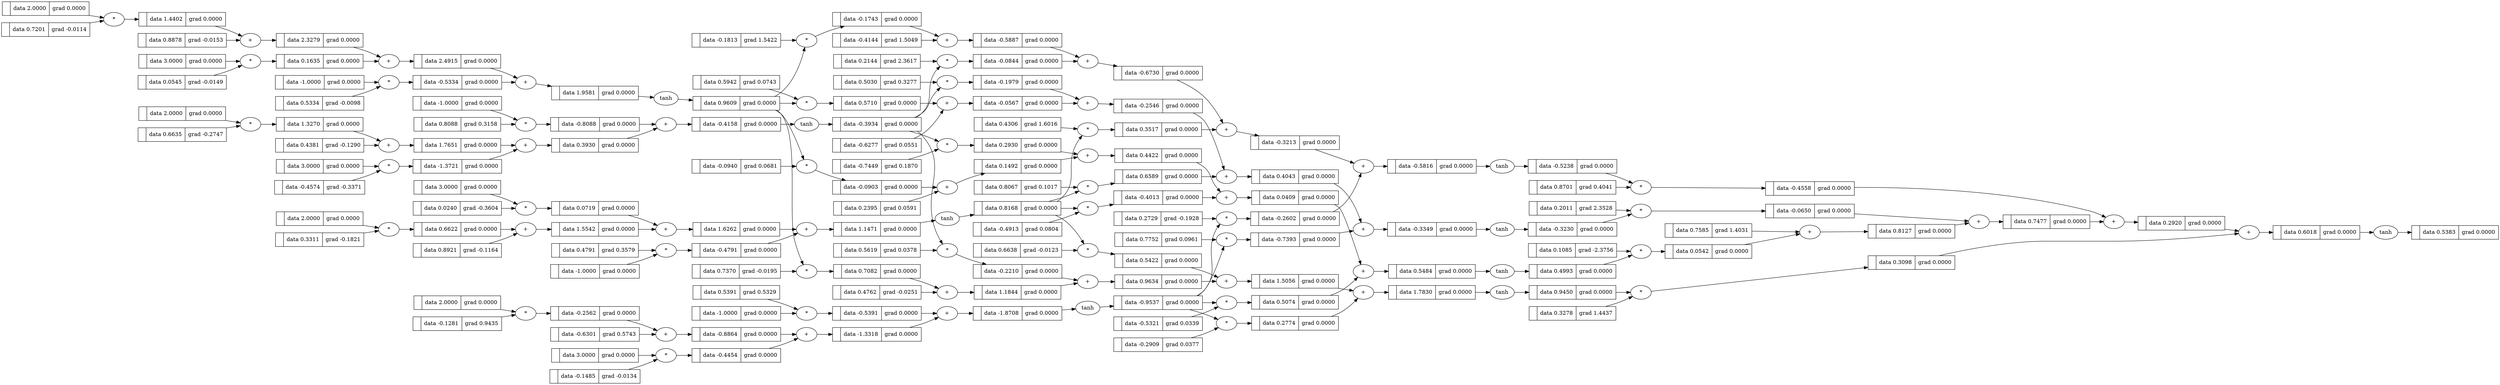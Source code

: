 digraph {
	graph [rankdir=LR]
	139766190653520 [label="{  | data -0.1485 | grad -0.0134 }" shape=record]
	139766190653584 [label="{  | data 0.5391 | grad 0.5329 }" shape=record]
	139766191063184 [label="{  | data -0.2602 | grad 0.0000 }" shape=record]
	"139766191063184*" [label="*"]
	"139766191063184*" -> 139766191063184
	139766190653648 [label="{  | data -0.6301 | grad 0.5743 }" shape=record]
	139766191063312 [label="{  | data -0.5816 | grad 0.0000 }" shape=record]
	"139766191063312+" [label="+"]
	"139766191063312+" -> 139766191063312
	139766191063376 [label="{  | data -0.5238 | grad 0.0000 }" shape=record]
	"139766191063376tanh" [label=tanh]
	"139766191063376tanh" -> 139766191063376
	139766190653968 [label="{  | data -0.0940 | grad 0.0681 }" shape=record]
	139766191063568 [label="{  | data 0.7082 | grad 0.0000 }" shape=record]
	"139766191063568*" [label="*"]
	"139766191063568*" -> 139766191063568
	139766190654032 [label="{  | data -0.7449 | grad 0.1870 }" shape=record]
	139766190654096 [label="{  | data -0.4913 | grad 0.0804 }" shape=record]
	139766191063696 [label="{  | data 1.1844 | grad 0.0000 }" shape=record]
	"139766191063696+" [label="+"]
	"139766191063696+" -> 139766191063696
	139766190654160 [label="{  | data -0.5321 | grad 0.0339 }" shape=record]
	139766190654224 [label="{  | data 0.2395 | grad 0.0591 }" shape=record]
	139766191063824 [label="{  | data -0.2210 | grad 0.0000 }" shape=record]
	"139766191063824*" [label="*"]
	"139766191063824*" -> 139766191063824
	139766190973776 [label="{  | data 2.0000 | grad 0.0000 }" shape=record]
	139766191063952 [label="{  | data 0.9634 | grad 0.0000 }" shape=record]
	"139766191063952+" [label="+"]
	"139766191063952+" -> 139766191063952
	139766190973904 [label="{  | data 1.4402 | grad 0.0000 }" shape=record]
	"139766190973904*" [label="*"]
	"139766190973904*" -> 139766190973904
	139766190654416 [label="{  | data 0.5942 | grad 0.0743 }" shape=record]
	139766190654480 [label="{  | data 0.5030 | grad 0.3277 }" shape=record]
	139766191064080 [label="{  | data 0.5422 | grad 0.0000 }" shape=record]
	"139766191064080*" [label="*"]
	"139766191064080*" -> 139766191064080
	139766190974032 [label="{  | data 2.3279 | grad 0.0000 }" shape=record]
	"139766190974032+" [label="+"]
	"139766190974032+" -> 139766190974032
	139766190654544 [label="{  | data 0.8067 | grad 0.1017 }" shape=record]
	139766190974096 [label="{  | data 3.0000 | grad 0.0000 }" shape=record]
	139766190654608 [label="{  | data 0.7752 | grad 0.0961 }" shape=record]
	139766191064208 [label="{  | data 1.5056 | grad 0.0000 }" shape=record]
	"139766191064208+" [label="+"]
	"139766191064208+" -> 139766191064208
	139766190654672 [label="{  | data -0.6277 | grad 0.0551 }" shape=record]
	139766190974224 [label="{  | data 0.1635 | grad 0.0000 }" shape=record]
	"139766190974224*" [label="*"]
	"139766190974224*" -> 139766190974224
	139766191064336 [label="{  | data 0.2774 | grad 0.0000 }" shape=record]
	"139766191064336*" [label="*"]
	"139766191064336*" -> 139766191064336
	139766190974352 [label="{  | data 2.4915 | grad 0.0000 }" shape=record]
	"139766190974352+" [label="+"]
	"139766190974352+" -> 139766190974352
	139766190654864 [label="{  | data -0.1813 | grad 1.5422 }" shape=record]
	139766191064464 [label="{  | data 1.7830 | grad 0.0000 }" shape=record]
	"139766191064464+" [label="+"]
	"139766191064464+" -> 139766191064464
	139766190974416 [label="{  | data -1.0000 | grad 0.0000 }" shape=record]
	139766190654928 [label="{  | data 0.2144 | grad 2.3617 }" shape=record]
	139766191064528 [label="{  | data 0.9450 | grad 0.0000 }" shape=record]
	"139766191064528tanh" [label=tanh]
	"139766191064528tanh" -> 139766191064528
	139766190654992 [label="{  | data 0.4306 | grad 1.6016 }" shape=record]
	139766190655056 [label="{  | data 0.2729 | grad -0.1928 }" shape=record]
	139766191064720 [label="{  | data 0.0542 | grad 0.0000 }" shape=record]
	"139766191064720*" [label="*"]
	"139766191064720*" -> 139766191064720
	139766190974608 [label="{  | data 1.9581 | grad 0.0000 }" shape=record]
	"139766190974608+" [label="+"]
	"139766190974608+" -> 139766190974608
	139766190655120 [label="{  | data -0.4144 | grad 1.5049 }" shape=record]
	139766190974672 [label="{  | data 0.9609 | grad 0.0000 }" shape=record]
	"139766190974672tanh" [label=tanh]
	"139766190974672tanh" -> 139766190974672
	139766191064848 [label="{  | data 0.8127 | grad 0.0000 }" shape=record]
	"139766191064848+" [label="+"]
	"139766191064848+" -> 139766191064848
	139766190974736 [label="{  | data -0.5334 | grad 0.0000 }" shape=record]
	"139766190974736*" [label="*"]
	"139766190974736*" -> 139766190974736
	139766190655312 [label="{  | data 0.7370 | grad -0.0195 }" shape=record]
	139766190974864 [label="{  | data 2.0000 | grad 0.0000 }" shape=record]
	139766191064976 [label="{  | data -0.0650 | grad 0.0000 }" shape=record]
	"139766191064976*" [label="*"]
	"139766191064976*" -> 139766191064976
	139766190655376 [label="{  | data 0.5619 | grad 0.0378 }" shape=record]
	139766190655440 [label="{  | data 0.6638 | grad -0.0123 }" shape=record]
	139766191065104 [label="{  | data 0.7477 | grad 0.0000 }" shape=record]
	"139766191065104+" [label="+"]
	"139766191065104+" -> 139766191065104
	139766190974992 [label="{  | data 1.3270 | grad 0.0000 }" shape=record]
	"139766190974992*" [label="*"]
	"139766190974992*" -> 139766190974992
	139766190655504 [label="{  | data -0.2909 | grad 0.0377 }" shape=record]
	139766190655568 [label="{  | data 0.4762 | grad -0.0251 }" shape=record]
	139766190975120 [label="{  | data 1.7651 | grad 0.0000 }" shape=record]
	"139766190975120+" [label="+"]
	"139766190975120+" -> 139766190975120
	139766191065232 [label="{  | data -0.4558 | grad 0.0000 }" shape=record]
	"139766191065232*" [label="*"]
	"139766191065232*" -> 139766191065232
	139766190975184 [label="{  | data 3.0000 | grad 0.0000 }" shape=record]
	139766191065360 [label="{  | data 0.2920 | grad 0.0000 }" shape=record]
	"139766191065360+" [label="+"]
	"139766191065360+" -> 139766191065360
	139766190975312 [label="{  | data -1.3721 | grad 0.0000 }" shape=record]
	"139766190975312*" [label="*"]
	"139766190975312*" -> 139766190975312
	139766190655888 [label="{  | data 0.1085 | grad -2.3756 }" shape=record]
	139766191065488 [label="{  | data 0.3098 | grad 0.0000 }" shape=record]
	"139766191065488*" [label="*"]
	"139766191065488*" -> 139766191065488
	139766190975440 [label="{  | data 0.3930 | grad 0.0000 }" shape=record]
	"139766190975440+" [label="+"]
	"139766190975440+" -> 139766190975440
	139766190655952 [label="{  | data 0.2011 | grad 2.3528 }" shape=record]
	139766191065616 [label="{  | data 0.6018 | grad 0.0000 }" shape=record]
	"139766191065616+" [label="+"]
	"139766191065616+" -> 139766191065616
	139766190975504 [label="{  | data -1.0000 | grad 0.0000 }" shape=record]
	139766190656016 [label="{  | data 0.8701 | grad 0.4041 }" shape=record]
	139766191065680 [label="{  | data 0.5383 | grad 0.0000 }" shape=record]
	"139766191065680tanh" [label=tanh]
	"139766191065680tanh" -> 139766191065680
	139766190656080 [label="{  | data 0.3278 | grad 1.4437 }" shape=record]
	139766190656144 [label="{  | data 0.7585 | grad 1.4031 }" shape=record]
	139766190975632 [label="{  | data -0.8088 | grad 0.0000 }" shape=record]
	"139766190975632*" [label="*"]
	"139766190975632*" -> 139766190975632
	139766190975760 [label="{  | data -0.4158 | grad 0.0000 }" shape=record]
	"139766190975760+" [label="+"]
	"139766190975760+" -> 139766190975760
	139766190975824 [label="{  | data -0.3934 | grad 0.0000 }" shape=record]
	"139766190975824tanh" [label=tanh]
	"139766190975824tanh" -> 139766190975824
	139766190975952 [label="{  | data 2.0000 | grad 0.0000 }" shape=record]
	139766190976080 [label="{  | data 0.6622 | grad 0.0000 }" shape=record]
	"139766190976080*" [label="*"]
	"139766190976080*" -> 139766190976080
	139766190976208 [label="{  | data 1.5542 | grad 0.0000 }" shape=record]
	"139766190976208+" [label="+"]
	"139766190976208+" -> 139766190976208
	139766190976272 [label="{  | data 3.0000 | grad 0.0000 }" shape=record]
	139766190976400 [label="{  | data 0.0719 | grad 0.0000 }" shape=record]
	"139766190976400*" [label="*"]
	"139766190976400*" -> 139766190976400
	139766190976528 [label="{  | data 1.6262 | grad 0.0000 }" shape=record]
	"139766190976528+" [label="+"]
	"139766190976528+" -> 139766190976528
	139766190976592 [label="{  | data -1.0000 | grad 0.0000 }" shape=record]
	139766190976720 [label="{  | data -0.4791 | grad 0.0000 }" shape=record]
	"139766190976720*" [label="*"]
	"139766190976720*" -> 139766190976720
	139766190976848 [label="{  | data 1.1471 | grad 0.0000 }" shape=record]
	"139766190976848+" [label="+"]
	"139766190976848+" -> 139766190976848
	139766190976912 [label="{  | data 0.8168 | grad 0.0000 }" shape=record]
	"139766190976912tanh" [label=tanh]
	"139766190976912tanh" -> 139766190976912
	139766190977040 [label="{  | data 2.0000 | grad 0.0000 }" shape=record]
	139766190977168 [label="{  | data -0.2562 | grad 0.0000 }" shape=record]
	"139766190977168*" [label="*"]
	"139766190977168*" -> 139766190977168
	139766190977296 [label="{  | data -0.8864 | grad 0.0000 }" shape=record]
	"139766190977296+" [label="+"]
	"139766190977296+" -> 139766190977296
	139766190981072 [label="{  | data -0.3213 | grad 0.0000 }" shape=record]
	"139766190981072+" [label="+"]
	"139766190981072+" -> 139766190981072
	139766190977360 [label="{  | data 3.0000 | grad 0.0000 }" shape=record]
	139766190977488 [label="{  | data -0.4454 | grad 0.0000 }" shape=record]
	"139766190977488*" [label="*"]
	"139766190977488*" -> 139766190977488
	139766190977616 [label="{  | data -1.3318 | grad 0.0000 }" shape=record]
	"139766190977616+" [label="+"]
	"139766190977616+" -> 139766190977616
	139766190977680 [label="{  | data -1.0000 | grad 0.0000 }" shape=record]
	139766190977808 [label="{  | data -0.5391 | grad 0.0000 }" shape=record]
	"139766190977808*" [label="*"]
	"139766190977808*" -> 139766190977808
	139766190977936 [label="{  | data -1.8708 | grad 0.0000 }" shape=record]
	"139766190977936+" [label="+"]
	"139766190977936+" -> 139766190977936
	139766190978000 [label="{  | data -0.9537 | grad 0.0000 }" shape=record]
	"139766190978000tanh" [label=tanh]
	"139766190978000tanh" -> 139766190978000
	139766190978192 [label="{  | data -0.0903 | grad 0.0000 }" shape=record]
	"139766190978192*" [label="*"]
	"139766190978192*" -> 139766190978192
	139766190978320 [label="{  | data 0.1492 | grad 0.0000 }" shape=record]
	"139766190978320+" [label="+"]
	"139766190978320+" -> 139766190978320
	139766190978448 [label="{  | data 0.2930 | grad 0.0000 }" shape=record]
	"139766190978448*" [label="*"]
	"139766190978448*" -> 139766190978448
	139766190978576 [label="{  | data 0.4422 | grad 0.0000 }" shape=record]
	"139766190978576+" [label="+"]
	"139766190978576+" -> 139766190978576
	139766190978704 [label="{  | data -0.4013 | grad 0.0000 }" shape=record]
	"139766190978704*" [label="*"]
	"139766190978704*" -> 139766190978704
	139766190978832 [label="{  | data 0.0409 | grad 0.0000 }" shape=record]
	"139766190978832+" [label="+"]
	"139766190978832+" -> 139766190978832
	139766190978896 [label="{  | data 0.5074 | grad 0.0000 }" shape=record]
	"139766190978896*" [label="*"]
	"139766190978896*" -> 139766190978896
	139766190979024 [label="{  | data 0.5484 | grad 0.0000 }" shape=record]
	"139766190979024+" [label="+"]
	"139766190979024+" -> 139766190979024
	139766190979088 [label="{  | data 0.4993 | grad 0.0000 }" shape=record]
	"139766190979088tanh" [label=tanh]
	"139766190979088tanh" -> 139766190979088
	139766190979280 [label="{  | data 0.5710 | grad 0.0000 }" shape=record]
	"139766190979280*" [label="*"]
	"139766190979280*" -> 139766190979280
	139766190979408 [label="{  | data -0.0567 | grad 0.0000 }" shape=record]
	"139766190979408+" [label="+"]
	"139766190979408+" -> 139766190979408
	139766190586256 [label="{  | data 0.0545 | grad -0.0149 }" shape=record]
	139766190979536 [label="{  | data -0.1979 | grad 0.0000 }" shape=record]
	"139766190979536*" [label="*"]
	"139766190979536*" -> 139766190979536
	139766190979664 [label="{  | data -0.2546 | grad 0.0000 }" shape=record]
	"139766190979664+" [label="+"]
	"139766190979664+" -> 139766190979664
	139766190586576 [label="{  | data 0.7201 | grad -0.0114 }" shape=record]
	139766190979792 [label="{  | data 0.6589 | grad 0.0000 }" shape=record]
	"139766190979792*" [label="*"]
	"139766190979792*" -> 139766190979792
	139766190979920 [label="{  | data 0.4043 | grad 0.0000 }" shape=record]
	"139766190979920+" [label="+"]
	"139766190979920+" -> 139766190979920
	139766190586832 [label="{  | data 0.5334 | grad -0.0098 }" shape=record]
	139766190980048 [label="{  | data -0.7393 | grad 0.0000 }" shape=record]
	"139766190980048*" [label="*"]
	"139766190980048*" -> 139766190980048
	139766190586896 [label="{  | data 0.8878 | grad -0.0153 }" shape=record]
	139766190980176 [label="{  | data -0.3349 | grad 0.0000 }" shape=record]
	"139766190980176+" [label="+"]
	"139766190980176+" -> 139766190980176
	139766190980240 [label="{  | data -0.3230 | grad 0.0000 }" shape=record]
	"139766190980240tanh" [label=tanh]
	"139766190980240tanh" -> 139766190980240
	139766190587088 [label="{  | data 0.6635 | grad -0.2747 }" shape=record]
	139766190587152 [label="{  | data -0.4574 | grad -0.3371 }" shape=record]
	139766190587216 [label="{  | data 0.8088 | grad 0.3158 }" shape=record]
	139766190980432 [label="{  | data -0.1743 | grad 0.0000 }" shape=record]
	"139766190980432*" [label="*"]
	"139766190980432*" -> 139766190980432
	139766190587280 [label="{  | data 0.4381 | grad -0.1290 }" shape=record]
	139766190980560 [label="{  | data -0.5887 | grad 0.0000 }" shape=record]
	"139766190980560+" [label="+"]
	"139766190980560+" -> 139766190980560
	139766190587472 [label="{  | data 0.3311 | grad -0.1821 }" shape=record]
	139766190980688 [label="{  | data -0.0844 | grad 0.0000 }" shape=record]
	"139766190980688*" [label="*"]
	"139766190980688*" -> 139766190980688
	139766190587536 [label="{  | data 0.0240 | grad -0.3604 }" shape=record]
	139766190587600 [label="{  | data 0.4791 | grad 0.3579 }" shape=record]
	139766190980816 [label="{  | data -0.6730 | grad 0.0000 }" shape=record]
	"139766190980816+" [label="+"]
	"139766190980816+" -> 139766190980816
	139766190587664 [label="{  | data 0.8921 | grad -0.1164 }" shape=record]
	139766190980944 [label="{  | data 0.3517 | grad 0.0000 }" shape=record]
	"139766190980944*" [label="*"]
	"139766190980944*" -> 139766190980944
	139766190587856 [label="{  | data -0.1281 | grad 0.9435 }" shape=record]
	139766191064720 -> "139766191064848+"
	139766191063952 -> "139766191064208+"
	139766190653648 -> "139766190977296+"
	139766190975120 -> "139766190975440+"
	139766190974672 -> "139766190979280*"
	139766190974992 -> "139766190975120+"
	139766190975824 -> "139766190979536*"
	139766190978000 -> "139766191064336*"
	139766191065360 -> "139766191065616+"
	139766190976528 -> "139766190976848+"
	139766190976912 -> "139766191064080*"
	139766190979664 -> "139766190979920+"
	139766190974608 -> "139766190974672tanh"
	139766190974032 -> "139766190974352+"
	139766190653584 -> "139766190977808*"
	139766190978448 -> "139766190978576+"
	139766190976912 -> "139766190980944*"
	139766190655888 -> "139766191064720*"
	139766190980944 -> "139766190981072+"
	139766190587088 -> "139766190974992*"
	139766190975952 -> "139766190976080*"
	139766190980560 -> "139766190980816+"
	139766190654416 -> "139766190979280*"
	139766190978000 -> "139766190978896*"
	139766190656144 -> "139766191064848+"
	139766190975440 -> "139766190975760+"
	139766190978576 -> "139766190978832+"
	139766190979024 -> "139766190979088tanh"
	139766190978896 -> "139766190979024+"
	139766190977360 -> "139766190977488*"
	139766190654160 -> "139766190978896*"
	139766190654672 -> "139766190979408+"
	139766191064336 -> "139766191064464+"
	139766190978320 -> "139766190978576+"
	139766190587152 -> "139766190975312*"
	139766190981072 -> "139766191063312+"
	139766190976208 -> "139766190976528+"
	139766191063824 -> "139766191063952+"
	139766190974352 -> "139766190974608+"
	139766190976592 -> "139766190976720*"
	139766190977616 -> "139766190977936+"
	139766191065232 -> "139766191065360+"
	139766190655504 -> "139766191064336*"
	139766190976912 -> "139766190978704*"
	139766190977488 -> "139766190977616+"
	139766190977040 -> "139766190977168*"
	139766190587280 -> "139766190975120+"
	139766190975504 -> "139766190975632*"
	139766190978832 -> "139766190979024+"
	139766190980432 -> "139766190980560+"
	139766190654096 -> "139766190978704*"
	139766190974672 -> "139766191063568*"
	139766190975824 -> "139766191063824*"
	139766190979088 -> "139766191064720*"
	139766191064976 -> "139766191065104+"
	139766190980240 -> "139766191064976*"
	139766190974672 -> "139766190980432*"
	139766190975824 -> "139766190980688*"
	139766190587216 -> "139766190975632*"
	139766190586256 -> "139766190974224*"
	139766190979920 -> "139766190980176+"
	139766190978000 -> "139766191063184*"
	139766190978192 -> "139766190978320+"
	139766191064464 -> "139766191064528tanh"
	139766190980816 -> "139766190981072+"
	139766190975184 -> "139766190975312*"
	139766190654992 -> "139766190980944*"
	139766190974736 -> "139766190974608+"
	139766190979536 -> "139766190979664+"
	139766190976080 -> "139766190976208+"
	139766190654864 -> "139766190980432*"
	139766190587472 -> "139766190976080*"
	139766190654928 -> "139766190980688*"
	139766190975760 -> "139766190975824tanh"
	139766190980176 -> "139766190980240tanh"
	139766191064848 -> "139766191065104+"
	139766190974096 -> "139766190974224*"
	139766190980048 -> "139766190980176+"
	139766190655440 -> "139766191064080*"
	139766190655376 -> "139766191063824*"
	139766190973904 -> "139766190974032+"
	139766190655056 -> "139766191063184*"
	139766190654032 -> "139766190978448*"
	139766190655568 -> "139766191063696+"
	139766191063696 -> "139766191063952+"
	139766191064208 -> "139766191064464+"
	139766190975312 -> "139766190975440+"
	139766190654224 -> "139766190978320+"
	139766190973776 -> "139766190973904*"
	139766191065616 -> "139766191065680tanh"
	139766190976272 -> "139766190976400*"
	139766190653520 -> "139766190977488*"
	139766190977296 -> "139766190977616+"
	139766191065104 -> "139766191065360+"
	139766190976848 -> "139766190976912tanh"
	139766190976720 -> "139766190976848+"
	139766190979408 -> "139766190979664+"
	139766190977680 -> "139766190977808*"
	139766190974224 -> "139766190974352+"
	139766190980688 -> "139766190980816+"
	139766190586832 -> "139766190974736*"
	139766190978000 -> "139766190980048*"
	139766190976912 -> "139766190979792*"
	139766190977168 -> "139766190977296+"
	139766190975632 -> "139766190975760+"
	139766190587664 -> "139766190976208+"
	139766190586576 -> "139766190973904*"
	139766190656016 -> "139766191065232*"
	139766191063312 -> "139766191063376tanh"
	139766190656080 -> "139766191065488*"
	139766191063184 -> "139766191063312+"
	139766190654608 -> "139766190980048*"
	139766190587600 -> "139766190976720*"
	139766190655952 -> "139766191064976*"
	139766191064080 -> "139766191064208+"
	139766191063376 -> "139766191065232*"
	139766191064528 -> "139766191065488*"
	139766190655120 -> "139766190980560+"
	139766190655312 -> "139766191063568*"
	139766190654480 -> "139766190979536*"
	139766190654544 -> "139766190979792*"
	139766190974672 -> "139766190978192*"
	139766190975824 -> "139766190978448*"
	139766190976400 -> "139766190976528+"
	139766190974416 -> "139766190974736*"
	139766190974864 -> "139766190974992*"
	139766190653968 -> "139766190978192*"
	139766191065488 -> "139766191065616+"
	139766191063568 -> "139766191063696+"
	139766190586896 -> "139766190974032+"
	139766190979792 -> "139766190979920+"
	139766190977936 -> "139766190978000tanh"
	139766190977808 -> "139766190977936+"
	139766190587536 -> "139766190976400*"
	139766190979280 -> "139766190979408+"
	139766190978704 -> "139766190978832+"
	139766190587856 -> "139766190977168*"
}
